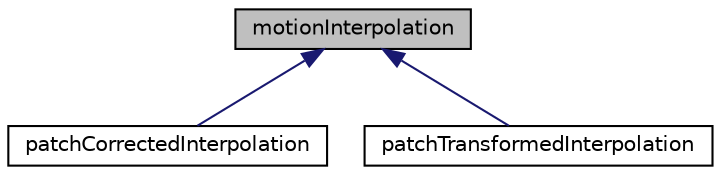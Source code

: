 digraph "motionInterpolation"
{
  bgcolor="transparent";
  edge [fontname="Helvetica",fontsize="10",labelfontname="Helvetica",labelfontsize="10"];
  node [fontname="Helvetica",fontsize="10",shape=record];
  Node1 [label="motionInterpolation",height=0.2,width=0.4,color="black", fillcolor="grey75", style="filled" fontcolor="black"];
  Node1 -> Node2 [dir="back",color="midnightblue",fontsize="10",style="solid",fontname="Helvetica"];
  Node2 [label="patchCorrectedInterpolation",height=0.2,width=0.4,color="black",URL="$classFoam_1_1patchCorrectedInterpolation.html",tooltip="Interpolation of cell-based displacements to the points with additional correction for interpolation ..."];
  Node1 -> Node3 [dir="back",color="midnightblue",fontsize="10",style="solid",fontname="Helvetica"];
  Node3 [label="patchTransformedInterpolation",height=0.2,width=0.4,color="black",URL="$classFoam_1_1patchTransformedInterpolation.html",tooltip="Interpolation of cell-based displacements to the points with additional correction of patch-adjacent ..."];
}
